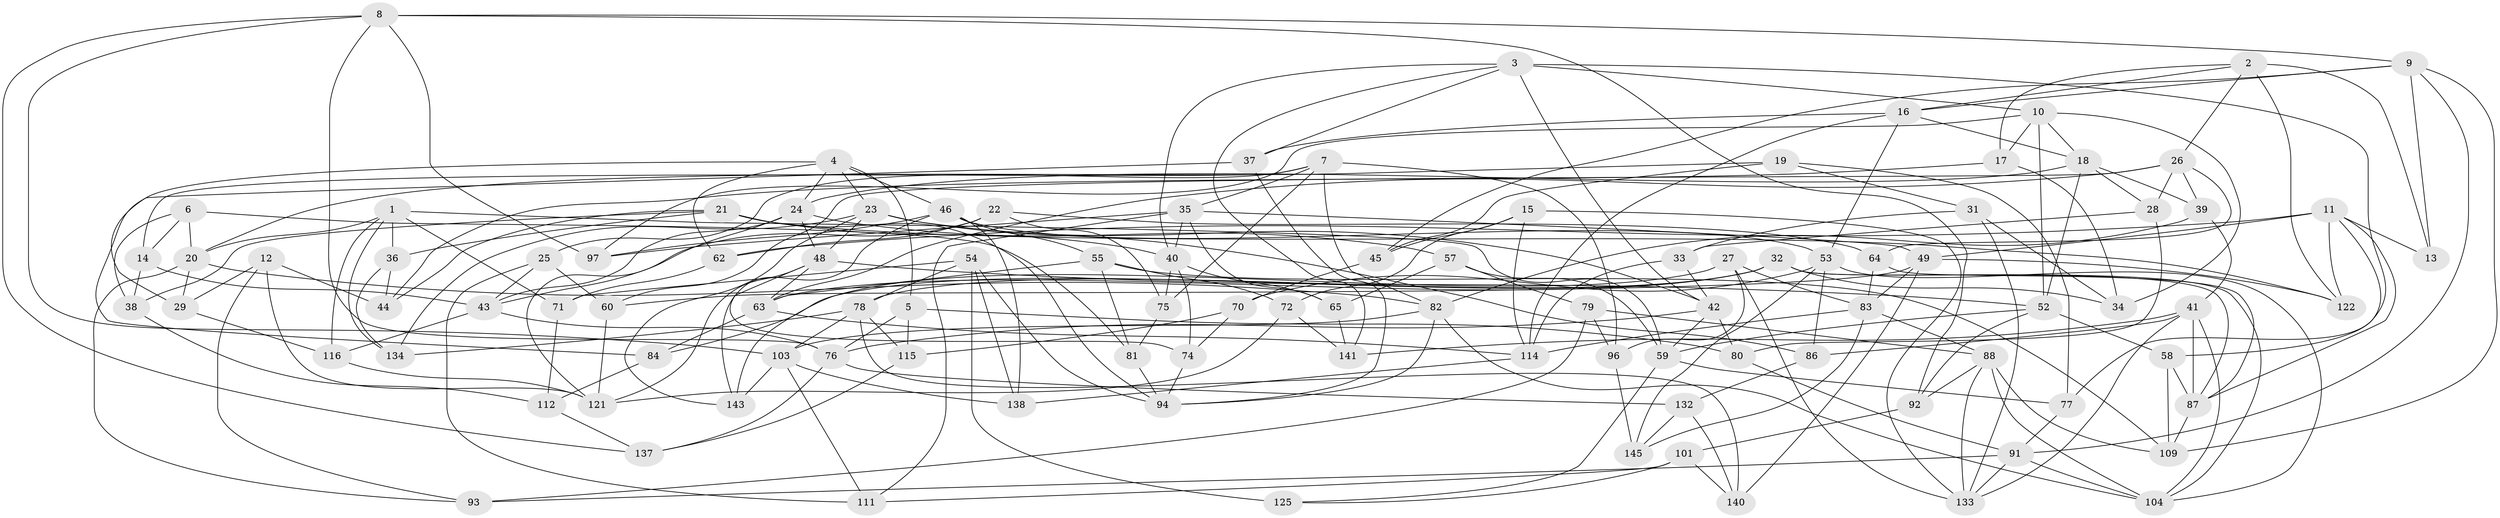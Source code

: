 // Generated by graph-tools (version 1.1) at 2025/52/02/27/25 19:52:32]
// undirected, 103 vertices, 248 edges
graph export_dot {
graph [start="1"]
  node [color=gray90,style=filled];
  1 [super="+117"];
  2 [super="+135"];
  3 [super="+102"];
  4 [super="+56"];
  5;
  6;
  7 [super="+147"];
  8 [super="+130"];
  9 [super="+47"];
  10 [super="+142"];
  11 [super="+30"];
  12;
  13;
  14;
  15;
  16 [super="+50"];
  17;
  18 [super="+100"];
  19;
  20 [super="+67"];
  21 [super="+98"];
  22;
  23 [super="+95"];
  24 [super="+146"];
  25;
  26 [super="+144"];
  27;
  28;
  29;
  31;
  32 [super="+66"];
  33;
  34;
  35 [super="+124"];
  36;
  37;
  38;
  39;
  40 [super="+126"];
  41 [super="+69"];
  42 [super="+131"];
  43 [super="+139"];
  44;
  45;
  46 [super="+68"];
  48 [super="+51"];
  49 [super="+110"];
  52 [super="+106"];
  53 [super="+89"];
  54 [super="+108"];
  55 [super="+73"];
  57;
  58;
  59 [super="+61"];
  60;
  62;
  63 [super="+148"];
  64;
  65;
  70;
  71;
  72;
  74;
  75;
  76 [super="+128"];
  77;
  78 [super="+85"];
  79;
  80;
  81;
  82 [super="+99"];
  83 [super="+120"];
  84;
  86;
  87 [super="+90"];
  88 [super="+113"];
  91 [super="+119"];
  92;
  93;
  94 [super="+105"];
  96;
  97;
  101;
  103 [super="+118"];
  104 [super="+107"];
  109 [super="+123"];
  111;
  112;
  114 [super="+129"];
  115;
  116;
  121 [super="+127"];
  122;
  125;
  132;
  133 [super="+136"];
  134;
  137;
  138;
  140;
  141;
  143;
  145;
  1 -- 134;
  1 -- 36;
  1 -- 116;
  1 -- 59;
  1 -- 20;
  1 -- 71;
  2 -- 13 [weight=2];
  2 -- 17;
  2 -- 122;
  2 -- 26;
  2 -- 16;
  3 -- 40;
  3 -- 77;
  3 -- 37;
  3 -- 10;
  3 -- 42;
  3 -- 141;
  4 -- 24;
  4 -- 5;
  4 -- 29;
  4 -- 62;
  4 -- 23;
  4 -- 46;
  5 -- 80;
  5 -- 115;
  5 -- 76;
  6 -- 38;
  6 -- 81;
  6 -- 14;
  6 -- 20;
  7 -- 96;
  7 -- 82;
  7 -- 25;
  7 -- 75;
  7 -- 14;
  7 -- 35;
  8 -- 92;
  8 -- 97;
  8 -- 9;
  8 -- 137;
  8 -- 103;
  8 -- 76;
  9 -- 13;
  9 -- 45;
  9 -- 91;
  9 -- 16;
  9 -- 109;
  10 -- 18;
  10 -- 52;
  10 -- 17;
  10 -- 34;
  10 -- 97;
  11 -- 13;
  11 -- 122;
  11 -- 62;
  11 -- 49;
  11 -- 58;
  11 -- 87;
  12 -- 93;
  12 -- 29;
  12 -- 44;
  12 -- 121;
  14 -- 38;
  14 -- 43;
  15 -- 45;
  15 -- 72;
  15 -- 114;
  15 -- 133;
  16 -- 114;
  16 -- 37;
  16 -- 18;
  16 -- 53;
  17 -- 44;
  17 -- 34;
  18 -- 52;
  18 -- 24;
  18 -- 28;
  18 -- 39;
  19 -- 77;
  19 -- 31;
  19 -- 45;
  19 -- 20;
  20 -- 93;
  20 -- 82;
  20 -- 29;
  21 -- 44;
  21 -- 122;
  21 -- 36;
  21 -- 38;
  21 -- 40;
  21 -- 94;
  22 -- 64;
  22 -- 62;
  22 -- 75;
  22 -- 43;
  23 -- 143;
  23 -- 86;
  23 -- 42;
  23 -- 134;
  23 -- 48;
  24 -- 57;
  24 -- 121;
  24 -- 43;
  24 -- 48;
  25 -- 111;
  25 -- 60;
  25 -- 43;
  26 -- 39;
  26 -- 60;
  26 -- 63;
  26 -- 64;
  26 -- 28;
  27 -- 143;
  27 -- 96;
  27 -- 83;
  27 -- 133;
  28 -- 33;
  28 -- 80;
  29 -- 116;
  31 -- 33;
  31 -- 34;
  31 -- 133;
  32 -- 104;
  32 -- 84;
  32 -- 78;
  32 -- 34;
  32 -- 87;
  32 -- 63;
  33 -- 42;
  33 -- 114;
  35 -- 65;
  35 -- 111;
  35 -- 40;
  35 -- 97;
  35 -- 49;
  36 -- 44;
  36 -- 134;
  37 -- 84;
  37 -- 94;
  38 -- 112;
  39 -- 82;
  39 -- 41;
  40 -- 65;
  40 -- 74;
  40 -- 75;
  41 -- 141;
  41 -- 86;
  41 -- 104;
  41 -- 133;
  41 -- 87;
  42 -- 80;
  42 -- 76;
  42 -- 59;
  43 -- 116;
  43 -- 76;
  45 -- 70;
  46 -- 53;
  46 -- 138;
  46 -- 97;
  46 -- 143;
  46 -- 55;
  48 -- 74;
  48 -- 52;
  48 -- 121;
  48 -- 63;
  49 -- 122;
  49 -- 83;
  49 -- 60;
  49 -- 140;
  52 -- 92;
  52 -- 58;
  52 -- 59;
  53 -- 70;
  53 -- 145;
  53 -- 104;
  53 -- 86;
  54 -- 125 [weight=2];
  54 -- 78;
  54 -- 138;
  54 -- 71;
  54 -- 94;
  55 -- 81;
  55 -- 63;
  55 -- 72;
  55 -- 109 [weight=2];
  57 -- 59;
  57 -- 65;
  57 -- 79;
  58 -- 87;
  58 -- 109;
  59 -- 125;
  59 -- 77;
  60 -- 121;
  62 -- 71;
  63 -- 84;
  63 -- 114;
  64 -- 87;
  64 -- 83;
  65 -- 141;
  70 -- 74;
  70 -- 115;
  71 -- 112;
  72 -- 141;
  72 -- 121;
  74 -- 94;
  75 -- 81;
  76 -- 132;
  76 -- 137;
  77 -- 91;
  78 -- 134;
  78 -- 140;
  78 -- 115;
  78 -- 103;
  79 -- 88;
  79 -- 96;
  79 -- 93;
  80 -- 91;
  81 -- 94;
  82 -- 94;
  82 -- 103;
  82 -- 104;
  83 -- 114;
  83 -- 88;
  83 -- 145;
  84 -- 112;
  86 -- 132;
  87 -- 109;
  88 -- 109;
  88 -- 104;
  88 -- 92;
  88 -- 133;
  91 -- 104;
  91 -- 93;
  91 -- 133;
  92 -- 101;
  96 -- 145;
  101 -- 140;
  101 -- 125;
  101 -- 111;
  103 -- 143;
  103 -- 111;
  103 -- 138;
  112 -- 137;
  114 -- 138;
  115 -- 137;
  116 -- 121;
  132 -- 145;
  132 -- 140;
}
